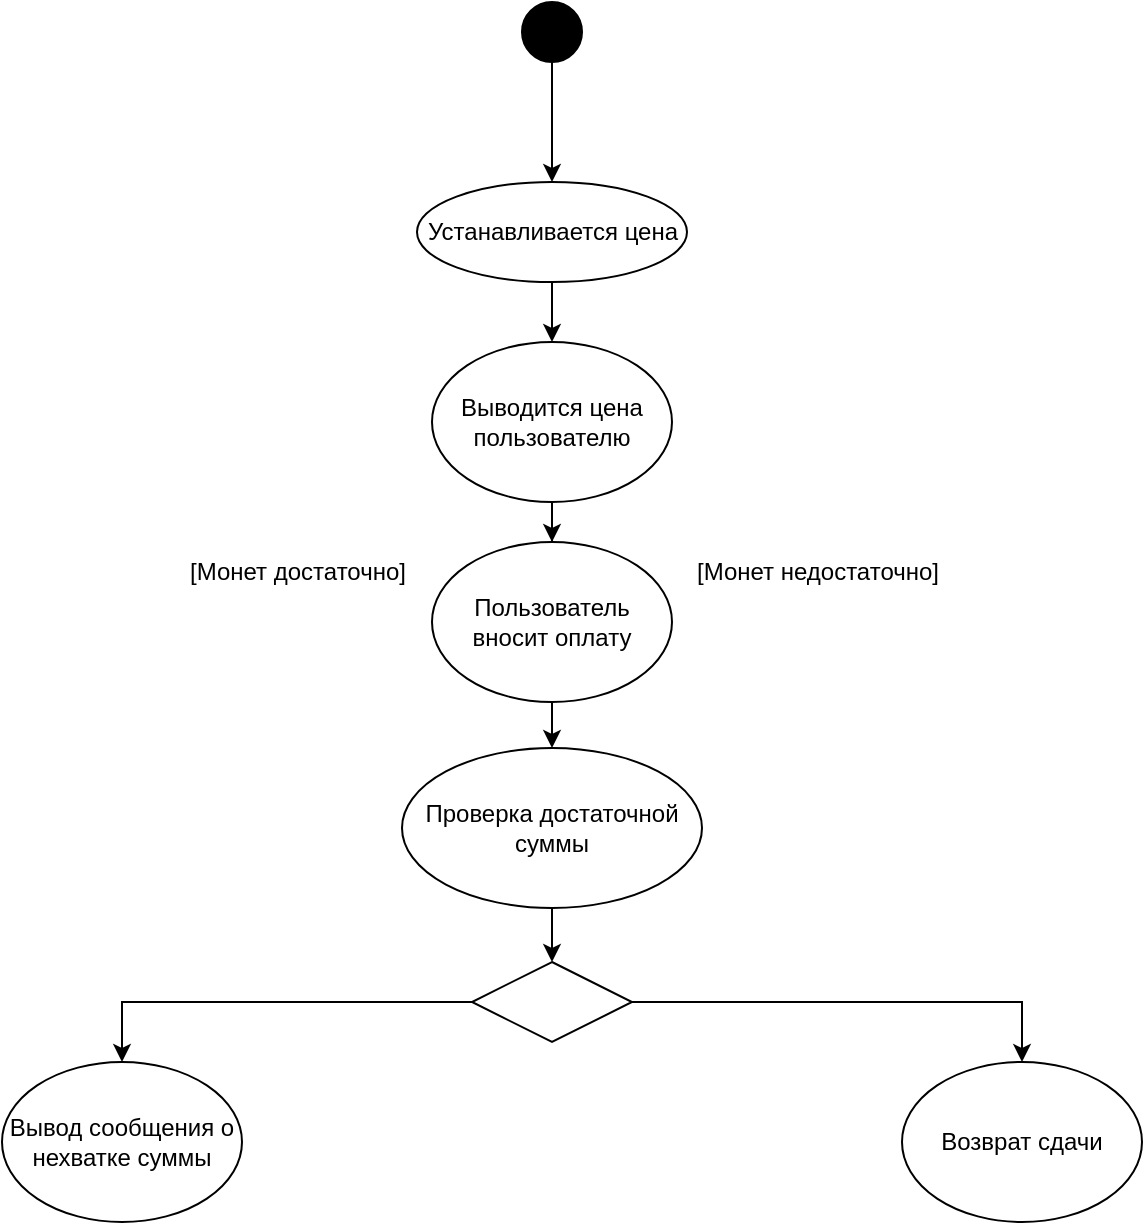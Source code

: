 <mxfile version="21.3.6" type="github">
  <diagram name="Page-1" id="e7e014a7-5840-1c2e-5031-d8a46d1fe8dd">
    <mxGraphModel dx="1386" dy="791" grid="1" gridSize="10" guides="1" tooltips="1" connect="1" arrows="1" fold="1" page="1" pageScale="1" pageWidth="1169" pageHeight="826" background="none" math="0" shadow="0">
      <root>
        <mxCell id="0" />
        <mxCell id="1" parent="0" />
        <mxCell id="7O-zZMA9h90w6eB_s7jD-63" style="edgeStyle=orthogonalEdgeStyle;rounded=0;orthogonalLoop=1;jettySize=auto;html=1;entryX=0.5;entryY=0;entryDx=0;entryDy=0;" edge="1" parent="1" source="7O-zZMA9h90w6eB_s7jD-61" target="7O-zZMA9h90w6eB_s7jD-62">
          <mxGeometry relative="1" as="geometry" />
        </mxCell>
        <mxCell id="7O-zZMA9h90w6eB_s7jD-61" value="" style="ellipse;whiteSpace=wrap;html=1;aspect=fixed;fillColor=#000000;" vertex="1" parent="1">
          <mxGeometry x="590" y="40" width="30" height="30" as="geometry" />
        </mxCell>
        <mxCell id="7O-zZMA9h90w6eB_s7jD-83" style="edgeStyle=orthogonalEdgeStyle;rounded=0;orthogonalLoop=1;jettySize=auto;html=1;entryX=0.5;entryY=0;entryDx=0;entryDy=0;" edge="1" parent="1" source="7O-zZMA9h90w6eB_s7jD-62" target="7O-zZMA9h90w6eB_s7jD-81">
          <mxGeometry relative="1" as="geometry" />
        </mxCell>
        <mxCell id="7O-zZMA9h90w6eB_s7jD-62" value="Устанавливается цена" style="ellipse;whiteSpace=wrap;html=1;" vertex="1" parent="1">
          <mxGeometry x="537.5" y="130" width="135" height="50" as="geometry" />
        </mxCell>
        <mxCell id="7O-zZMA9h90w6eB_s7jD-87" style="edgeStyle=orthogonalEdgeStyle;rounded=0;orthogonalLoop=1;jettySize=auto;html=1;entryX=0.5;entryY=0;entryDx=0;entryDy=0;" edge="1" parent="1" source="7O-zZMA9h90w6eB_s7jD-64" target="7O-zZMA9h90w6eB_s7jD-86">
          <mxGeometry relative="1" as="geometry" />
        </mxCell>
        <mxCell id="7O-zZMA9h90w6eB_s7jD-64" value="Проверка достаточной суммы" style="ellipse;whiteSpace=wrap;html=1;" vertex="1" parent="1">
          <mxGeometry x="530" y="413" width="150" height="80" as="geometry" />
        </mxCell>
        <mxCell id="7O-zZMA9h90w6eB_s7jD-72" value="[Монет достаточно]" style="text;html=1;strokeColor=none;fillColor=none;align=center;verticalAlign=middle;whiteSpace=wrap;rounded=0;" vertex="1" parent="1">
          <mxGeometry x="417.5" y="310" width="120" height="30" as="geometry" />
        </mxCell>
        <mxCell id="7O-zZMA9h90w6eB_s7jD-73" value="[Монет недостаточно]" style="text;html=1;strokeColor=none;fillColor=none;align=center;verticalAlign=middle;whiteSpace=wrap;rounded=0;" vertex="1" parent="1">
          <mxGeometry x="672.5" y="310" width="130" height="30" as="geometry" />
        </mxCell>
        <mxCell id="7O-zZMA9h90w6eB_s7jD-84" style="edgeStyle=orthogonalEdgeStyle;rounded=0;orthogonalLoop=1;jettySize=auto;html=1;" edge="1" parent="1" source="7O-zZMA9h90w6eB_s7jD-81" target="7O-zZMA9h90w6eB_s7jD-82">
          <mxGeometry relative="1" as="geometry" />
        </mxCell>
        <mxCell id="7O-zZMA9h90w6eB_s7jD-81" value="Выводится цена пользователю" style="ellipse;whiteSpace=wrap;html=1;" vertex="1" parent="1">
          <mxGeometry x="545" y="210" width="120" height="80" as="geometry" />
        </mxCell>
        <mxCell id="7O-zZMA9h90w6eB_s7jD-85" style="edgeStyle=orthogonalEdgeStyle;rounded=0;orthogonalLoop=1;jettySize=auto;html=1;" edge="1" parent="1" source="7O-zZMA9h90w6eB_s7jD-82" target="7O-zZMA9h90w6eB_s7jD-64">
          <mxGeometry relative="1" as="geometry" />
        </mxCell>
        <mxCell id="7O-zZMA9h90w6eB_s7jD-82" value="Пользователь вносит оплату" style="ellipse;whiteSpace=wrap;html=1;" vertex="1" parent="1">
          <mxGeometry x="545" y="310" width="120" height="80" as="geometry" />
        </mxCell>
        <mxCell id="7O-zZMA9h90w6eB_s7jD-90" style="edgeStyle=orthogonalEdgeStyle;rounded=0;orthogonalLoop=1;jettySize=auto;html=1;entryX=0.5;entryY=0;entryDx=0;entryDy=0;" edge="1" parent="1" source="7O-zZMA9h90w6eB_s7jD-86" target="7O-zZMA9h90w6eB_s7jD-89">
          <mxGeometry relative="1" as="geometry" />
        </mxCell>
        <mxCell id="7O-zZMA9h90w6eB_s7jD-91" style="edgeStyle=orthogonalEdgeStyle;rounded=0;orthogonalLoop=1;jettySize=auto;html=1;entryX=0.5;entryY=0;entryDx=0;entryDy=0;" edge="1" parent="1" source="7O-zZMA9h90w6eB_s7jD-86" target="7O-zZMA9h90w6eB_s7jD-88">
          <mxGeometry relative="1" as="geometry" />
        </mxCell>
        <mxCell id="7O-zZMA9h90w6eB_s7jD-86" value="" style="rhombus;whiteSpace=wrap;html=1;" vertex="1" parent="1">
          <mxGeometry x="565" y="520" width="80" height="40" as="geometry" />
        </mxCell>
        <mxCell id="7O-zZMA9h90w6eB_s7jD-88" value="Возврат сдачи" style="ellipse;whiteSpace=wrap;html=1;" vertex="1" parent="1">
          <mxGeometry x="780" y="570" width="120" height="80" as="geometry" />
        </mxCell>
        <mxCell id="7O-zZMA9h90w6eB_s7jD-89" value="Вывод сообщения о нехватке суммы" style="ellipse;whiteSpace=wrap;html=1;" vertex="1" parent="1">
          <mxGeometry x="330" y="570" width="120" height="80" as="geometry" />
        </mxCell>
      </root>
    </mxGraphModel>
  </diagram>
</mxfile>
